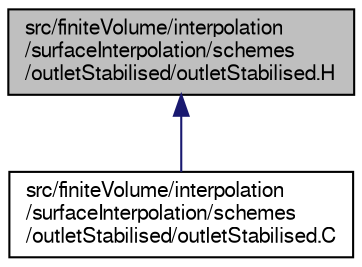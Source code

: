 digraph "src/finiteVolume/interpolation/surfaceInterpolation/schemes/outletStabilised/outletStabilised.H"
{
  bgcolor="transparent";
  edge [fontname="FreeSans",fontsize="10",labelfontname="FreeSans",labelfontsize="10"];
  node [fontname="FreeSans",fontsize="10",shape=record];
  Node1 [label="src/finiteVolume/interpolation\l/surfaceInterpolation/schemes\l/outletStabilised/outletStabilised.H",height=0.2,width=0.4,color="black", fillcolor="grey75", style="filled" fontcolor="black"];
  Node1 -> Node2 [dir="back",color="midnightblue",fontsize="10",style="solid",fontname="FreeSans"];
  Node2 [label="src/finiteVolume/interpolation\l/surfaceInterpolation/schemes\l/outletStabilised/outletStabilised.C",height=0.2,width=0.4,color="black",URL="$a05682.html"];
}
